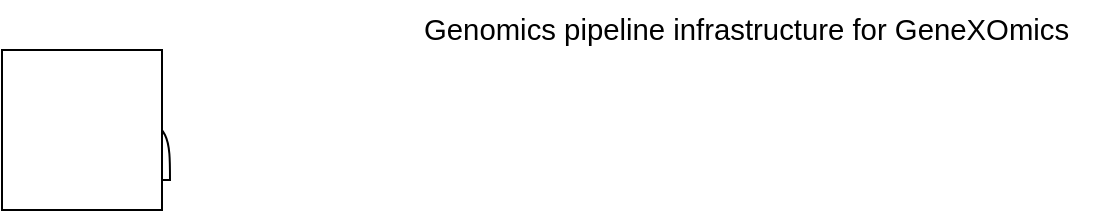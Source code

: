 <mxfile version="24.7.14">
  <diagram name="Página-1" id="tKrWnyHKtVhjj6xTfCoR">
    <mxGraphModel dx="1290" dy="682" grid="0" gridSize="10" guides="1" tooltips="1" connect="1" arrows="1" fold="1" page="1" pageScale="1" pageWidth="827" pageHeight="1169" math="0" shadow="0">
      <root>
        <mxCell id="0" />
        <mxCell id="1" parent="0" />
        <mxCell id="YpY1-PrDq_Nd8Y185Px1-1" value="" style="shape=actor;whiteSpace=wrap;html=1;" parent="1" vertex="1">
          <mxGeometry x="75" y="64" width="40" height="50" as="geometry" />
        </mxCell>
        <mxCell id="HrZToRPwhDLSEMCCm1qf-1" value="&lt;span lang=&quot;EN-US&quot; style=&quot;font-size:11.0pt;line-height:&lt;br/&gt;105%;font-family:&amp;quot;Aptos&amp;quot;,sans-serif;mso-fareast-font-family:Aptos;mso-bidi-font-family:&lt;br/&gt;&amp;quot;Times New Roman&amp;quot;;mso-ansi-language:EN-US;mso-fareast-language:EN-US;&lt;br/&gt;mso-bidi-language:AR-SA&quot;&gt;Genomics pipeline infrastructure for GeneXOmics&lt;/span&gt;" style="text;whiteSpace=wrap;html=1;" vertex="1" parent="1">
          <mxGeometry x="240.0" y="24.0" width="347" height="40" as="geometry" />
        </mxCell>
        <mxCell id="HrZToRPwhDLSEMCCm1qf-2" value="" style="whiteSpace=wrap;html=1;aspect=fixed;" vertex="1" parent="1">
          <mxGeometry x="31" y="49" width="80" height="80" as="geometry" />
        </mxCell>
      </root>
    </mxGraphModel>
  </diagram>
</mxfile>
